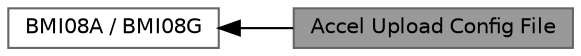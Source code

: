 digraph "Accel Upload Config File"
{
 // LATEX_PDF_SIZE
  bgcolor="transparent";
  edge [fontname=Helvetica,fontsize=10,labelfontname=Helvetica,labelfontsize=10];
  node [fontname=Helvetica,fontsize=10,shape=box,height=0.2,width=0.4];
  rankdir=LR;
  Node1 [id="Node000001",label="Accel Upload Config File",height=0.2,width=0.4,color="gray40", fillcolor="grey60", style="filled", fontcolor="black",tooltip="Uploads config file onto the device."];
  Node2 [id="Node000002",label="BMI08A / BMI08G",height=0.2,width=0.4,color="grey40", fillcolor="white", style="filled",URL="$group__bmi08ag.html",tooltip=" "];
  Node2->Node1 [shape=plaintext, dir="back", style="solid"];
}
